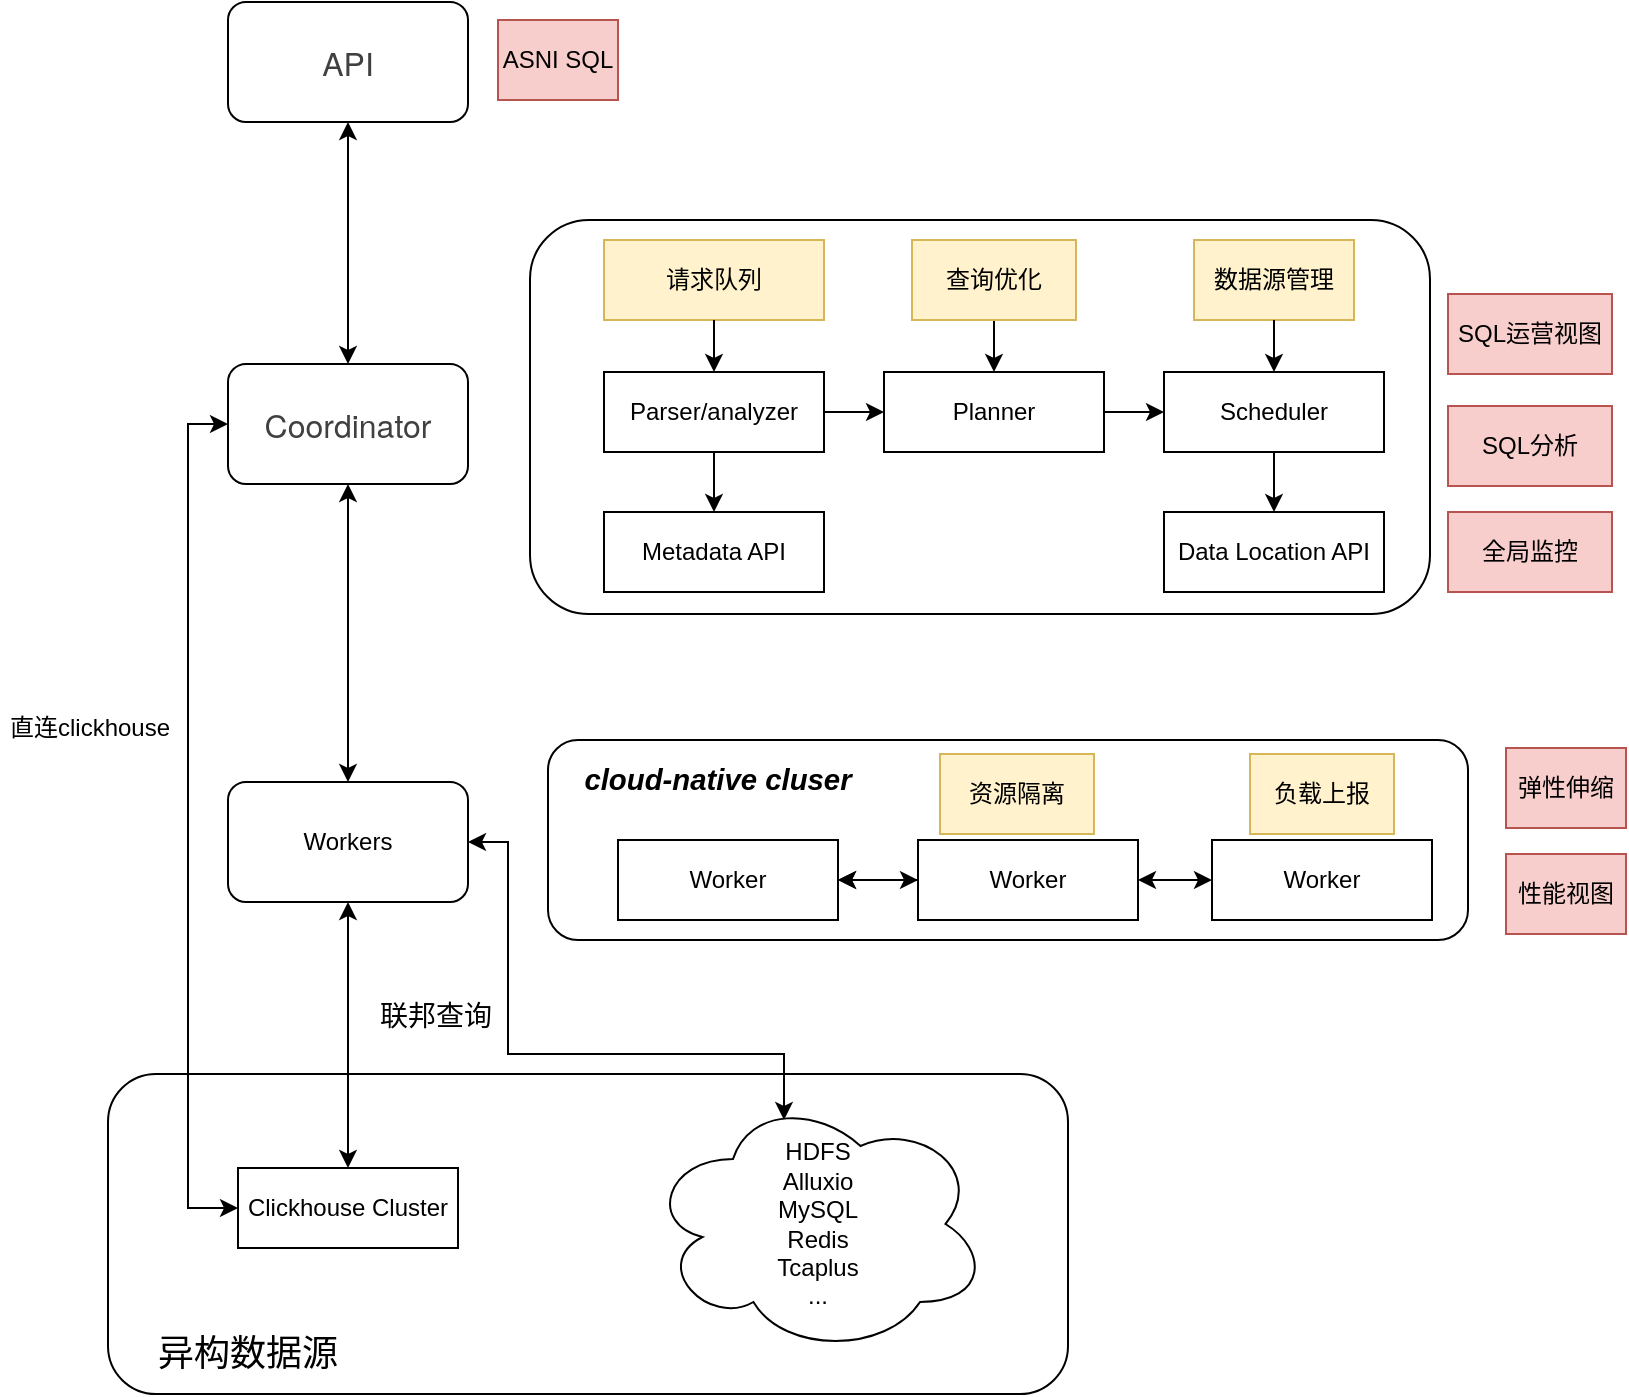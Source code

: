 <mxfile version="15.0.3" type="github">
  <diagram id="ivneqpC2ktw9vgJXLVSB" name="Page-1">
    <mxGraphModel dx="1422" dy="881" grid="1" gridSize="10" guides="1" tooltips="1" connect="1" arrows="1" fold="1" page="1" pageScale="1" pageWidth="827" pageHeight="1169" math="0" shadow="0">
      <root>
        <mxCell id="0" />
        <mxCell id="1" parent="0" />
        <mxCell id="soRaxVJ8dTag2EYTceL_-85" value="" style="rounded=1;whiteSpace=wrap;html=1;" vertex="1" parent="1">
          <mxGeometry x="270" y="790" width="480" height="160" as="geometry" />
        </mxCell>
        <mxCell id="soRaxVJ8dTag2EYTceL_-84" value="" style="rounded=1;whiteSpace=wrap;html=1;" vertex="1" parent="1">
          <mxGeometry x="481" y="363" width="450" height="197" as="geometry" />
        </mxCell>
        <mxCell id="soRaxVJ8dTag2EYTceL_-34" value="" style="rounded=1;whiteSpace=wrap;html=1;" vertex="1" parent="1">
          <mxGeometry x="490" y="623" width="460" height="100" as="geometry" />
        </mxCell>
        <mxCell id="soRaxVJ8dTag2EYTceL_-70" style="edgeStyle=orthogonalEdgeStyle;rounded=0;orthogonalLoop=1;jettySize=auto;html=1;exitX=0;exitY=0.5;exitDx=0;exitDy=0;entryX=0;entryY=0.5;entryDx=0;entryDy=0;startArrow=classic;startFill=1;endArrow=classic;endFill=1;" edge="1" parent="1" source="soRaxVJ8dTag2EYTceL_-1" target="soRaxVJ8dTag2EYTceL_-32">
          <mxGeometry relative="1" as="geometry" />
        </mxCell>
        <mxCell id="soRaxVJ8dTag2EYTceL_-1" value="&lt;span style=&quot;color: rgba(0 , 0 , 0 , 0.75) ; font-family: &amp;#34;helvetica neue&amp;#34; , &amp;#34;helvetica&amp;#34; , sans-serif ; font-size: 16px ; text-align: left ; background-color: rgb(255 , 255 , 255)&quot;&gt;Coordinator&lt;/span&gt;" style="rounded=1;whiteSpace=wrap;html=1;" vertex="1" parent="1">
          <mxGeometry x="330" y="435" width="120" height="60" as="geometry" />
        </mxCell>
        <mxCell id="soRaxVJ8dTag2EYTceL_-71" value="" style="edgeStyle=orthogonalEdgeStyle;rounded=0;orthogonalLoop=1;jettySize=auto;html=1;startArrow=classic;startFill=1;endArrow=classic;endFill=1;" edge="1" parent="1" source="soRaxVJ8dTag2EYTceL_-2" target="soRaxVJ8dTag2EYTceL_-32">
          <mxGeometry relative="1" as="geometry" />
        </mxCell>
        <mxCell id="soRaxVJ8dTag2EYTceL_-72" style="edgeStyle=orthogonalEdgeStyle;rounded=0;orthogonalLoop=1;jettySize=auto;html=1;exitX=1;exitY=0.5;exitDx=0;exitDy=0;entryX=0.4;entryY=0.1;entryDx=0;entryDy=0;entryPerimeter=0;startArrow=classic;startFill=1;endArrow=classic;endFill=1;" edge="1" parent="1" source="soRaxVJ8dTag2EYTceL_-2" target="soRaxVJ8dTag2EYTceL_-33">
          <mxGeometry relative="1" as="geometry">
            <Array as="points">
              <mxPoint x="470" y="674" />
              <mxPoint x="470" y="780" />
              <mxPoint x="608" y="780" />
            </Array>
          </mxGeometry>
        </mxCell>
        <mxCell id="soRaxVJ8dTag2EYTceL_-2" value="Workers" style="rounded=1;whiteSpace=wrap;html=1;" vertex="1" parent="1">
          <mxGeometry x="330" y="644" width="120" height="60" as="geometry" />
        </mxCell>
        <mxCell id="soRaxVJ8dTag2EYTceL_-10" value="" style="edgeStyle=orthogonalEdgeStyle;rounded=0;orthogonalLoop=1;jettySize=auto;html=1;" edge="1" parent="1" source="soRaxVJ8dTag2EYTceL_-4" target="soRaxVJ8dTag2EYTceL_-6">
          <mxGeometry relative="1" as="geometry" />
        </mxCell>
        <mxCell id="soRaxVJ8dTag2EYTceL_-58" value="" style="edgeStyle=orthogonalEdgeStyle;rounded=0;orthogonalLoop=1;jettySize=auto;html=1;startArrow=none;startFill=0;endArrow=classic;endFill=1;" edge="1" parent="1" source="soRaxVJ8dTag2EYTceL_-4" target="soRaxVJ8dTag2EYTceL_-8">
          <mxGeometry relative="1" as="geometry" />
        </mxCell>
        <mxCell id="soRaxVJ8dTag2EYTceL_-4" value="Parser/analyzer" style="rounded=0;whiteSpace=wrap;html=1;" vertex="1" parent="1">
          <mxGeometry x="518" y="439" width="110" height="40" as="geometry" />
        </mxCell>
        <mxCell id="soRaxVJ8dTag2EYTceL_-11" value="" style="edgeStyle=orthogonalEdgeStyle;rounded=0;orthogonalLoop=1;jettySize=auto;html=1;" edge="1" parent="1" source="soRaxVJ8dTag2EYTceL_-6" target="soRaxVJ8dTag2EYTceL_-7">
          <mxGeometry relative="1" as="geometry" />
        </mxCell>
        <mxCell id="soRaxVJ8dTag2EYTceL_-6" value="Planner" style="rounded=0;whiteSpace=wrap;html=1;" vertex="1" parent="1">
          <mxGeometry x="658" y="439" width="110" height="40" as="geometry" />
        </mxCell>
        <mxCell id="soRaxVJ8dTag2EYTceL_-12" value="" style="edgeStyle=orthogonalEdgeStyle;rounded=0;orthogonalLoop=1;jettySize=auto;html=1;" edge="1" parent="1" source="soRaxVJ8dTag2EYTceL_-7" target="soRaxVJ8dTag2EYTceL_-9">
          <mxGeometry relative="1" as="geometry" />
        </mxCell>
        <mxCell id="soRaxVJ8dTag2EYTceL_-7" value="Scheduler" style="rounded=0;whiteSpace=wrap;html=1;" vertex="1" parent="1">
          <mxGeometry x="798" y="439" width="110" height="40" as="geometry" />
        </mxCell>
        <mxCell id="soRaxVJ8dTag2EYTceL_-8" value="Metadata API" style="rounded=0;whiteSpace=wrap;html=1;" vertex="1" parent="1">
          <mxGeometry x="518" y="509" width="110" height="40" as="geometry" />
        </mxCell>
        <mxCell id="soRaxVJ8dTag2EYTceL_-9" value="Data Location API" style="rounded=0;whiteSpace=wrap;html=1;" vertex="1" parent="1">
          <mxGeometry x="798" y="509" width="110" height="40" as="geometry" />
        </mxCell>
        <mxCell id="soRaxVJ8dTag2EYTceL_-19" value="" style="edgeStyle=orthogonalEdgeStyle;rounded=0;orthogonalLoop=1;jettySize=auto;html=1;startArrow=classic;startFill=1;" edge="1" parent="1" source="soRaxVJ8dTag2EYTceL_-15" target="soRaxVJ8dTag2EYTceL_-16">
          <mxGeometry relative="1" as="geometry" />
        </mxCell>
        <mxCell id="soRaxVJ8dTag2EYTceL_-14" value="Worker" style="rounded=0;whiteSpace=wrap;html=1;" vertex="1" parent="1">
          <mxGeometry x="525" y="673" width="110" height="40" as="geometry" />
        </mxCell>
        <mxCell id="soRaxVJ8dTag2EYTceL_-20" value="" style="edgeStyle=orthogonalEdgeStyle;rounded=0;orthogonalLoop=1;jettySize=auto;html=1;startArrow=classic;startFill=1;" edge="1" parent="1" source="soRaxVJ8dTag2EYTceL_-15" target="soRaxVJ8dTag2EYTceL_-14">
          <mxGeometry relative="1" as="geometry" />
        </mxCell>
        <mxCell id="soRaxVJ8dTag2EYTceL_-16" value="Worker" style="rounded=0;whiteSpace=wrap;html=1;" vertex="1" parent="1">
          <mxGeometry x="822" y="673" width="110" height="40" as="geometry" />
        </mxCell>
        <mxCell id="soRaxVJ8dTag2EYTceL_-15" value="Worker" style="rounded=0;whiteSpace=wrap;html=1;" vertex="1" parent="1">
          <mxGeometry x="675" y="673" width="110" height="40" as="geometry" />
        </mxCell>
        <mxCell id="soRaxVJ8dTag2EYTceL_-26" value="" style="edgeStyle=orthogonalEdgeStyle;rounded=0;orthogonalLoop=1;jettySize=auto;html=1;startArrow=classic;startFill=1;endArrow=none;" edge="1" parent="1" source="soRaxVJ8dTag2EYTceL_-14" target="soRaxVJ8dTag2EYTceL_-15">
          <mxGeometry relative="1" as="geometry">
            <mxPoint x="635" y="693" as="sourcePoint" />
            <mxPoint x="805" y="693" as="targetPoint" />
          </mxGeometry>
        </mxCell>
        <mxCell id="soRaxVJ8dTag2EYTceL_-28" value="&lt;span style=&quot;color: rgba(0 , 0 , 0 , 0.75) ; font-family: &amp;#34;helvetica neue&amp;#34; , &amp;#34;helvetica&amp;#34; , sans-serif ; font-size: 16px ; text-align: left ; background-color: rgb(255 , 255 , 255)&quot;&gt;API&lt;/span&gt;" style="rounded=1;whiteSpace=wrap;html=1;" vertex="1" parent="1">
          <mxGeometry x="330" y="254" width="120" height="60" as="geometry" />
        </mxCell>
        <mxCell id="soRaxVJ8dTag2EYTceL_-32" value="Clickhouse Cluster" style="rounded=0;whiteSpace=wrap;html=1;" vertex="1" parent="1">
          <mxGeometry x="335" y="837" width="110" height="40" as="geometry" />
        </mxCell>
        <mxCell id="soRaxVJ8dTag2EYTceL_-33" value="HDFS&lt;br&gt;Alluxio&lt;br&gt;MySQL&lt;br&gt;Redis&lt;br&gt;Tcaplus&lt;br&gt;..." style="ellipse;shape=cloud;whiteSpace=wrap;html=1;" vertex="1" parent="1">
          <mxGeometry x="540" y="800" width="170" height="130" as="geometry" />
        </mxCell>
        <mxCell id="soRaxVJ8dTag2EYTceL_-35" value="&lt;p style=&quot;margin-top: 0pt ; margin-bottom: 0pt ; margin-left: 0in ; text-align: left ; direction: ltr ; unicode-bidi: embed ; word-break: normal&quot;&gt;&lt;span style=&quot;font-size: 11pt ; font-weight: bold ; font-style: italic&quot;&gt;cloud-native cluser&lt;/span&gt;&lt;/p&gt;" style="text;html=1;strokeColor=none;fillColor=none;align=center;verticalAlign=middle;whiteSpace=wrap;rounded=0;" vertex="1" parent="1">
          <mxGeometry x="500" y="633" width="150" height="20" as="geometry" />
        </mxCell>
        <mxCell id="soRaxVJ8dTag2EYTceL_-38" value="资源隔离" style="rounded=0;whiteSpace=wrap;html=1;fillColor=#fff2cc;strokeColor=#d6b656;" vertex="1" parent="1">
          <mxGeometry x="686" y="630" width="77" height="40" as="geometry" />
        </mxCell>
        <mxCell id="soRaxVJ8dTag2EYTceL_-39" value="弹性伸缩" style="rounded=0;whiteSpace=wrap;html=1;fillColor=#f8cecc;strokeColor=#b85450;" vertex="1" parent="1">
          <mxGeometry x="969" y="627" width="60" height="40" as="geometry" />
        </mxCell>
        <mxCell id="soRaxVJ8dTag2EYTceL_-41" value="SQL分析" style="rounded=0;whiteSpace=wrap;html=1;fillColor=#f8cecc;strokeColor=#b85450;" vertex="1" parent="1">
          <mxGeometry x="940" y="456" width="82" height="40" as="geometry" />
        </mxCell>
        <mxCell id="soRaxVJ8dTag2EYTceL_-43" value="ASNI SQL" style="rounded=0;whiteSpace=wrap;html=1;fillColor=#f8cecc;strokeColor=#b85450;" vertex="1" parent="1">
          <mxGeometry x="465" y="263" width="60" height="40" as="geometry" />
        </mxCell>
        <mxCell id="soRaxVJ8dTag2EYTceL_-45" value="SQL运营视图" style="rounded=0;whiteSpace=wrap;html=1;fillColor=#f8cecc;strokeColor=#b85450;" vertex="1" parent="1">
          <mxGeometry x="940" y="400" width="82" height="40" as="geometry" />
        </mxCell>
        <mxCell id="soRaxVJ8dTag2EYTceL_-48" value="请求队列" style="rounded=0;whiteSpace=wrap;html=1;fillColor=#fff2cc;strokeColor=#d6b656;" vertex="1" parent="1">
          <mxGeometry x="518" y="373" width="110" height="40" as="geometry" />
        </mxCell>
        <mxCell id="soRaxVJ8dTag2EYTceL_-60" value="" style="endArrow=classic;html=1;exitX=0.5;exitY=1;exitDx=0;exitDy=0;entryX=0.5;entryY=0;entryDx=0;entryDy=0;" edge="1" parent="1" source="soRaxVJ8dTag2EYTceL_-48" target="soRaxVJ8dTag2EYTceL_-4">
          <mxGeometry width="50" height="50" relative="1" as="geometry">
            <mxPoint x="480" y="653" as="sourcePoint" />
            <mxPoint x="530" y="603" as="targetPoint" />
          </mxGeometry>
        </mxCell>
        <mxCell id="soRaxVJ8dTag2EYTceL_-64" value="数据源管理" style="rounded=0;whiteSpace=wrap;html=1;fillColor=#fff2cc;strokeColor=#d6b656;" vertex="1" parent="1">
          <mxGeometry x="813" y="373" width="80" height="40" as="geometry" />
        </mxCell>
        <mxCell id="soRaxVJ8dTag2EYTceL_-65" value="负载上报" style="rounded=0;whiteSpace=wrap;html=1;fillColor=#fff2cc;strokeColor=#d6b656;" vertex="1" parent="1">
          <mxGeometry x="841" y="630" width="72" height="40" as="geometry" />
        </mxCell>
        <mxCell id="soRaxVJ8dTag2EYTceL_-66" value="性能视图" style="rounded=0;whiteSpace=wrap;html=1;fillColor=#f8cecc;strokeColor=#b85450;" vertex="1" parent="1">
          <mxGeometry x="969" y="680" width="60" height="40" as="geometry" />
        </mxCell>
        <mxCell id="soRaxVJ8dTag2EYTceL_-76" value="" style="edgeStyle=orthogonalEdgeStyle;rounded=0;orthogonalLoop=1;jettySize=auto;html=1;startArrow=none;startFill=0;endArrow=classic;endFill=1;" edge="1" parent="1" source="soRaxVJ8dTag2EYTceL_-75" target="soRaxVJ8dTag2EYTceL_-6">
          <mxGeometry relative="1" as="geometry" />
        </mxCell>
        <mxCell id="soRaxVJ8dTag2EYTceL_-75" value="查询优化" style="rounded=0;whiteSpace=wrap;html=1;fillColor=#fff2cc;strokeColor=#d6b656;" vertex="1" parent="1">
          <mxGeometry x="672" y="373" width="82" height="40" as="geometry" />
        </mxCell>
        <mxCell id="soRaxVJ8dTag2EYTceL_-78" value="" style="endArrow=classic;html=1;exitX=0.5;exitY=1;exitDx=0;exitDy=0;" edge="1" parent="1" source="soRaxVJ8dTag2EYTceL_-64" target="soRaxVJ8dTag2EYTceL_-7">
          <mxGeometry width="50" height="50" relative="1" as="geometry">
            <mxPoint x="550" y="610" as="sourcePoint" />
            <mxPoint x="600" y="560" as="targetPoint" />
          </mxGeometry>
        </mxCell>
        <mxCell id="soRaxVJ8dTag2EYTceL_-80" value="" style="endArrow=classic;html=1;exitX=0.5;exitY=1;exitDx=0;exitDy=0;startArrow=classic;startFill=1;" edge="1" parent="1" source="soRaxVJ8dTag2EYTceL_-28" target="soRaxVJ8dTag2EYTceL_-1">
          <mxGeometry width="50" height="50" relative="1" as="geometry">
            <mxPoint x="400" y="320" as="sourcePoint" />
            <mxPoint x="450" y="270" as="targetPoint" />
          </mxGeometry>
        </mxCell>
        <mxCell id="soRaxVJ8dTag2EYTceL_-81" value="" style="endArrow=classic;html=1;exitX=0.5;exitY=1;exitDx=0;exitDy=0;entryX=0.5;entryY=0;entryDx=0;entryDy=0;startArrow=classic;startFill=1;" edge="1" parent="1" source="soRaxVJ8dTag2EYTceL_-1" target="soRaxVJ8dTag2EYTceL_-2">
          <mxGeometry width="50" height="50" relative="1" as="geometry">
            <mxPoint x="550" y="610" as="sourcePoint" />
            <mxPoint x="390" y="660" as="targetPoint" />
          </mxGeometry>
        </mxCell>
        <mxCell id="soRaxVJ8dTag2EYTceL_-86" value="&lt;font style=&quot;font-size: 18px&quot;&gt;异构数据源&lt;/font&gt;" style="text;html=1;strokeColor=none;fillColor=none;align=center;verticalAlign=middle;whiteSpace=wrap;rounded=0;" vertex="1" parent="1">
          <mxGeometry x="280" y="920" width="120" height="20" as="geometry" />
        </mxCell>
        <mxCell id="soRaxVJ8dTag2EYTceL_-87" value="直连clickhouse" style="text;html=1;strokeColor=none;fillColor=none;align=center;verticalAlign=middle;whiteSpace=wrap;rounded=0;" vertex="1" parent="1">
          <mxGeometry x="216" y="607" width="90" height="20" as="geometry" />
        </mxCell>
        <mxCell id="soRaxVJ8dTag2EYTceL_-89" value="&lt;font style=&quot;font-size: 14px&quot;&gt;联邦查询&lt;/font&gt;" style="text;html=1;strokeColor=none;fillColor=none;align=center;verticalAlign=middle;whiteSpace=wrap;rounded=0;" vertex="1" parent="1">
          <mxGeometry x="404" y="751" width="60" height="20" as="geometry" />
        </mxCell>
        <mxCell id="soRaxVJ8dTag2EYTceL_-91" value="全局监控" style="rounded=0;whiteSpace=wrap;html=1;fillColor=#f8cecc;strokeColor=#b85450;" vertex="1" parent="1">
          <mxGeometry x="940" y="509" width="82" height="40" as="geometry" />
        </mxCell>
      </root>
    </mxGraphModel>
  </diagram>
</mxfile>
